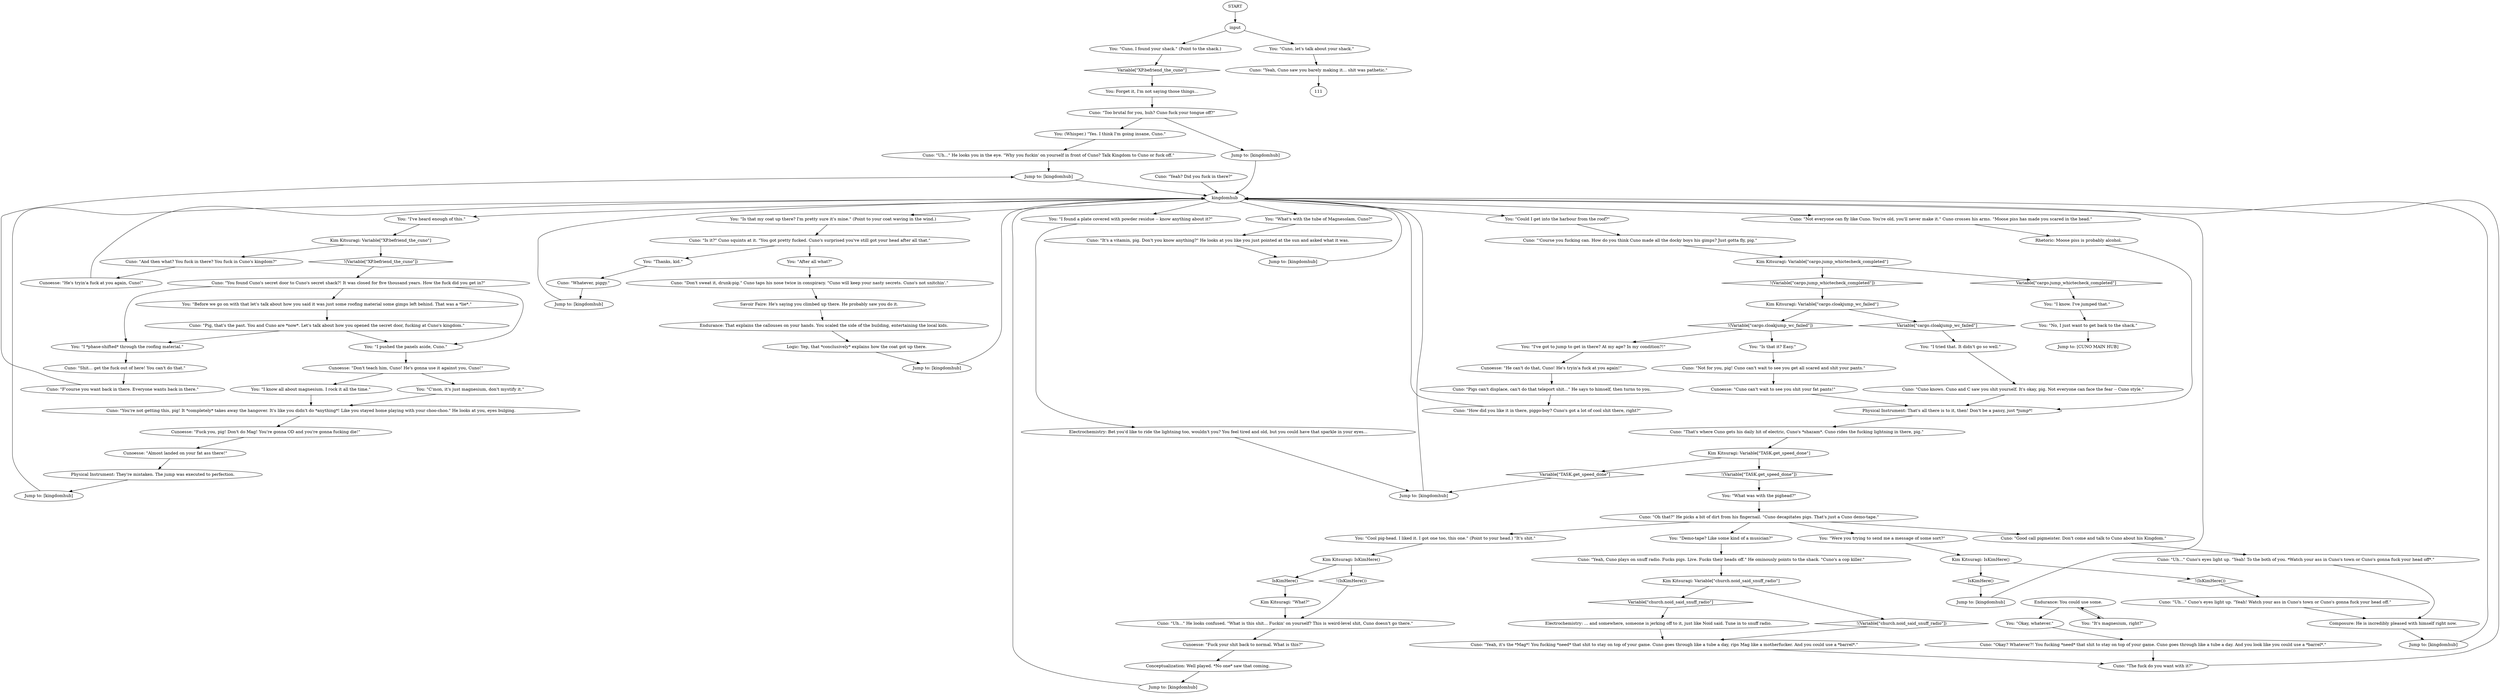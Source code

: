 # YARD / CUNO SHACK
# Talk to Cuno about the content relating to his shack (after you've been inside)
# ==================================================
digraph G {
	  0 [label="START"];
	  1 [label="input"];
	  2 [label="You: \"I *phase-shifted* through the roofing material.\""];
	  3 [label="Cuno: \"Uh...\" He looks confused. \"What is this shit... Fuckin' on yourself? This is weird-level shit, Cuno doesn't go there.\""];
	  4 [label="Cunoesse: \"Fuck your shit back to normal. What is this?\""];
	  5 [label="Rhetoric: Moose piss is probably alcohol."];
	  6 [label="Jump to: [kingdomhub]"];
	  7 [label="You: \"I know. I've jumped that.\""];
	  8 [label="Cuno: \"Pig, that's the past. You and Cuno are *now*. Let's talk about how you opened the secret door, fucking at Cuno's kingdom.\""];
	  9 [label="You: \"Demo-tape? Like some kind of a musician?\""];
	  10 [label="Jump to: [kingdomhub]"];
	  11 [label="Kim Kitsuragi: IsKimHere()"];
	  12 [label="IsKimHere()", shape=diamond];
	  13 [label="!(IsKimHere())", shape=diamond];
	  14 [label="Cunoesse: \"Cuno can't wait to see you shit your fat pants!\""];
	  15 [label="Composure: He is incredibly pleased with himself right now."];
	  16 [label="Cuno: \"Oh that?\" He picks a bit of dirt from his fingernail. \"Cuno decapitates pigs. That's just a Cuno demo-tape.\""];
	  17 [label="Cuno: \"Is it?\" Cuno squints at it. \"You got pretty fucked. Cuno's surprised you've still got your head after all that.\""];
	  18 [label="Cuno: \"'Course you fucking can. How do you think Cuno made all the docky boys his gimps? Just gotta fly, pig.\""];
	  19 [label="Physical Instrument: That's all there is to it, then! Don't be a pansy, just *jump*!"];
	  20 [label="Cuno: \"Don't sweat it, drunk-pig.\" Cuno taps his nose twice in conspiracy. \"Cuno will keep your nasty secrets. Cuno's not snitchin'.\""];
	  21 [label="Physical Instrument: They're mistaken. The jump was executed to perfection."];
	  22 [label="You: \"What's with the tube of Magnesolam, Cuno?\""];
	  23 [label="You: \"Before we go on with that let's talk about how you said it was just some roofing material some gimps left behind. That was a *lie*.\""];
	  24 [label="Cuno: \"Yeah, Cuno plays on snuff radio. Fucks pigs. Live. Fucks their heads off.\" He ominously points to the shack. \"Cuno's a cop killer.\""];
	  25 [label="Endurance: That explains the callouses on your hands. You scaled the side of the building, entertaining the local kids."];
	  26 [label="Cuno: \"How did you like it in there, piggo-boy? Cuno's got a lot of cool shit there, right?\""];
	  27 [label="Jump to: [kingdomhub]"];
	  28 [label="Cuno: \"Okay? Whatever?! You fucking *need* that shit to stay on top of your game. Cuno goes through like a tube a day. And you look like you could use a *barrel*.\""];
	  29 [label="Cuno: \"Uh...\" Cuno's eyes light up. \"Yeah! Watch your ass in Cuno's town or Cuno's gonna fuck your head off.\""];
	  30 [label="Cuno: \"Shit... get the fuck out of here! You can't do that.\""];
	  31 [label="Kim Kitsuragi: \"What?\""];
	  32 [label="You: \"It's magnesium, right?\""];
	  33 [label="Kim Kitsuragi: Variable[\"cargo.jump_whictecheck_completed\"]"];
	  34 [label="Variable[\"cargo.jump_whictecheck_completed\"]", shape=diamond];
	  35 [label="!(Variable[\"cargo.jump_whictecheck_completed\"])", shape=diamond];
	  36 [label="You: \"I found a plate covered with powder residue -- know anything about it?\""];
	  37 [label="Conceptualization: Well played. *No one* saw that coming."];
	  38 [label="Electrochemistry: ... and somewhere, someone is jerking off to it, just like Noid said. Tune in to snuff radio."];
	  39 [label="Cuno: \"Pigs can't displace, can't do that teleport shit...\" He says to himself, then turns to you."];
	  40 [label="You: \"Cuno, I found your shack.\" (Point to the shack.)"];
	  41 [label="You: \"I've heard enough of this.\""];
	  42 [label="You: \"Is that my coat up there? I'm pretty sure it's mine.\" (Point to your coat waving in the wind.)"];
	  43 [label="Cuno: \"Not for you, pig! Cuno can't wait to see you get all scared and shit your pants.\""];
	  44 [label="You: \"After all what?\""];
	  45 [label="Cuno: \"Uh...\" He looks you in the eye. \"Why you fuckin' on yourself in front of Cuno? Talk Kingdom to Cuno or fuck off.\""];
	  46 [label="Cuno: \"It's a vitamin, pig. Don't you know anything?\" He looks at you like you just pointed at the sun and asked what it was."];
	  47 [label="You: \"Okay, whatever.\""];
	  48 [label="Cuno: \"Cuno knows. Cuno and C saw you shit yourself. It's okay, pig. Not everyone can face the fear -- Cuno style.\""];
	  49 [label="You: \"Thanks, kid.\""];
	  50 [label="Logic: Yep, that *conclusively* explains how the coat got up there."];
	  51 [label="You: \"I've got to jump to get in there? At my age? In my condition?!\""];
	  52 [label="Cunoesse: \"He's tryin'a fuck at you again, Cuno!\""];
	  53 [label="Kim Kitsuragi: Variable[\"TASK.get_speed_done\"]"];
	  54 [label="Variable[\"TASK.get_speed_done\"]", shape=diamond];
	  55 [label="!(Variable[\"TASK.get_speed_done\"])", shape=diamond];
	  56 [label="Cuno: \"Whatever, piggy.\""];
	  57 [label="Jump to: [kingdomhub]"];
	  58 [label="Kim Kitsuragi: IsKimHere()"];
	  59 [label="IsKimHere()", shape=diamond];
	  60 [label="!(IsKimHere())", shape=diamond];
	  61 [label="Kim Kitsuragi: Variable[\"cargo.cloakjump_wc_failed\"]"];
	  62 [label="Variable[\"cargo.cloakjump_wc_failed\"]", shape=diamond];
	  63 [label="!(Variable[\"cargo.cloakjump_wc_failed\"])", shape=diamond];
	  64 [label="Cuno: \"You found Cuno's secret door to Cuno's secret shack?! It was closed for five thousand years. How the fuck did you get in?\""];
	  65 [label="You: \"I pushed the panels aside, Cuno.\""];
	  66 [label="Cunoesse: \"Fuck you, pig! Don't do Mag! You're gonna OD and you're gonna fucking die!\""];
	  67 [label="Kim Kitsuragi: Variable[\"church.noid_said_snuff_radio\"]"];
	  68 [label="Variable[\"church.noid_said_snuff_radio\"]", shape=diamond];
	  69 [label="!(Variable[\"church.noid_said_snuff_radio\"])", shape=diamond];
	  70 [label="You: \"I know all about magnesium. I rock it all the time.\""];
	  71 [label="Jump to: [kingdomhub]"];
	  72 [label="Jump to: [kingdomhub]"];
	  73 [label="You: \"Cuno, let's talk about your shack.\""];
	  74 [label="kingdomhub"];
	  75 [label="You: \"Could I get into the harbour from the roof?\""];
	  76 [label="You: \"Cool pig-head. I liked it. I got one too, this one.\" (Point to your head.) \"It's shit.\""];
	  77 [label="Cuno: \"Too brutal for you, huh? Cuno fuck your tongue off?\""];
	  78 [label="You: (Whisper.) \"Yes. I think I'm going insane, Cuno.\""];
	  79 [label="You: \"C'mon, it's just magnesium, don't mystify it.\""];
	  80 [label="Savoir Faire: He's saying you climbed up there. He probably saw you do it."];
	  81 [label="You: \"I tried that. It didn't go so well.\""];
	  82 [label="Cuno: \"You're not getting this, pig! It *completely* takes away the hangover. It's like you didn't do *anything*! Like you stayed home playing with your choo-choo.\" He looks at you, eyes bulging."];
	  83 [label="You: \"Is that it? Easy.\""];
	  84 [label="Jump to: [kingdomhub]"];
	  85 [label="Cuno: \"Yeah? Did you fuck in there?\""];
	  86 [label="You: Forget it, I'm not saying those things..."];
	  87 [label="You: \"Were you trying to send me a message of some sort?\""];
	  88 [label="Cuno: \"Good call pigmeister. Don't come and talk to Cuno about his Kingdom.\""];
	  89 [label="Kim Kitsuragi: Variable[\"XP.befriend_the_cuno\"]"];
	  90 [label="Variable[\"XP.befriend_the_cuno\"]", shape=diamond];
	  91 [label="!(Variable[\"XP.befriend_the_cuno\"])", shape=diamond];
	  92 [label="Cuno: \"And then what? You fuck in there? You fuck in Cuno's kingdom?\""];
	  93 [label="Cunoesse: \"Don't teach him, Cuno! He's gonna use it against you, Cuno!\""];
	  94 [label="Cuno: \"The fuck do you want with it?\""];
	  95 [label="Cuno: \"Yeah, Cuno saw you barely making it... shit was pathetic.\""];
	  96 [label="You: \"No, I just want to get back to the shack.\""];
	  97 [label="Jump to: [kingdomhub]"];
	  98 [label="Cuno: \"That's where Cuno gets his daily hit of electric, Cuno's *shazam*. Cuno rides the fucking lightning in there, pig.\""];
	  99 [label="Electrochemistry: Bet you'd like to ride the lightning too, wouldn't you? You feel tired and old, but you could have that sparkle in your eyes..."];
	  100 [label="You: \"What was with the pighead?\""];
	  101 [label="Cuno: \"Not everyone can fly like Cuno. You're old, you'll never make it.\" Cuno crosses his arms. \"Moose piss has made you scared in the head.\""];
	  102 [label="Cunoesse: \"He can't do that, Cuno! He's tryin'a fuck at you again!\""];
	  103 [label="Cuno: \"F'course you want back in there. Everyone wants back in there.\""];
	  104 [label="Jump to: [CUNO MAIN HUB]"];
	  105 [label="Cuno: \"Uh...\" Cuno's eyes light up. \"Yeah! To the both of you. *Watch your ass in Cuno's town or Cuno's gonna fuck your head off*.\""];
	  106 [label="Jump to: [kingdomhub]"];
	  107 [label="Cuno: \"Yeah, it's the *Mag*! You fucking *need* that shit to stay on top of your game. Cuno goes through like a tube a day, rips Mag like a motherfucker. And you could use a *barrel*.\""];
	  108 [label="Endurance: You could use some."];
	  109 [label="Jump to: [kingdomhub]"];
	  110 [label="Cunoesse: \"Almost landed on your fat ass there!\""];
	  0 -> 1
	  1 -> 40
	  1 -> 73
	  2 -> 30
	  3 -> 4
	  4 -> 37
	  5 -> 19
	  6 -> 74
	  7 -> 96
	  8 -> 65
	  8 -> 2
	  9 -> 24
	  10 -> 74
	  11 -> 12
	  11 -> 13
	  12 -> 31
	  13 -> 3
	  14 -> 19
	  15 -> 57
	  16 -> 88
	  16 -> 9
	  16 -> 76
	  16 -> 87
	  17 -> 49
	  17 -> 44
	  18 -> 33
	  19 -> 98
	  20 -> 80
	  21 -> 84
	  22 -> 46
	  23 -> 8
	  24 -> 67
	  25 -> 50
	  26 -> 74
	  27 -> 74
	  28 -> 94
	  29 -> 15
	  30 -> 103
	  31 -> 3
	  32 -> 108
	  33 -> 34
	  33 -> 35
	  34 -> 7
	  35 -> 61
	  36 -> 99
	  37 -> 27
	  38 -> 107
	  39 -> 26
	  40 -> 90
	  41 -> 89
	  42 -> 17
	  43 -> 14
	  44 -> 20
	  45 -> 10
	  46 -> 109
	  47 -> 28
	  48 -> 19
	  49 -> 56
	  50 -> 72
	  51 -> 102
	  52 -> 74
	  53 -> 54
	  53 -> 55
	  54 -> 6
	  55 -> 100
	  56 -> 71
	  57 -> 74
	  58 -> 59
	  58 -> 60
	  59 -> 106
	  60 -> 29
	  61 -> 62
	  61 -> 63
	  62 -> 81
	  63 -> 51
	  63 -> 83
	  64 -> 65
	  64 -> 2
	  64 -> 23
	  65 -> 93
	  66 -> 110
	  67 -> 68
	  67 -> 69
	  68 -> 38
	  69 -> 107
	  70 -> 82
	  71 -> 74
	  72 -> 74
	  73 -> 95
	  74 -> 36
	  74 -> 101
	  74 -> 41
	  74 -> 42
	  74 -> 75
	  74 -> 22
	  75 -> 18
	  76 -> 11
	  77 -> 97
	  77 -> 78
	  78 -> 45
	  79 -> 82
	  80 -> 25
	  81 -> 48
	  82 -> 66
	  83 -> 43
	  84 -> 74
	  85 -> 74
	  86 -> 77
	  87 -> 58
	  88 -> 105
	  89 -> 91
	  89 -> 92
	  90 -> 86
	  91 -> 64
	  92 -> 52
	  93 -> 70
	  93 -> 79
	  94 -> 74
	  95 -> 111
	  96 -> 104
	  97 -> 74
	  98 -> 53
	  99 -> 6
	  100 -> 16
	  101 -> 5
	  102 -> 39
	  103 -> 10
	  105 -> 15
	  106 -> 74
	  107 -> 94
	  108 -> 32
	  108 -> 47
	  109 -> 74
	  110 -> 21
}

